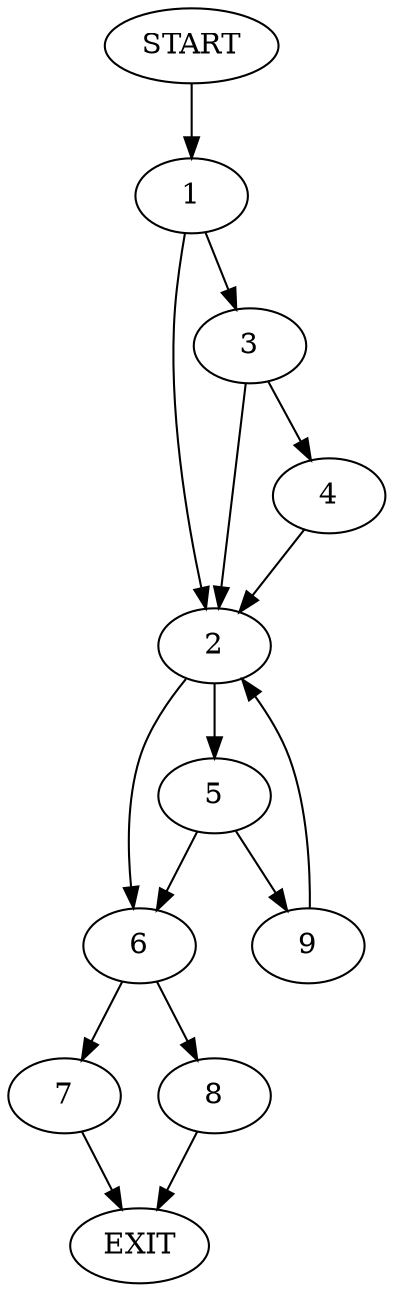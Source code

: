 digraph {
0 [label="START"]
10 [label="EXIT"]
0 -> 1
1 -> 2
1 -> 3
3 -> 2
3 -> 4
2 -> 5
2 -> 6
4 -> 2
6 -> 7
6 -> 8
5 -> 9
5 -> 6
9 -> 2
7 -> 10
8 -> 10
}
